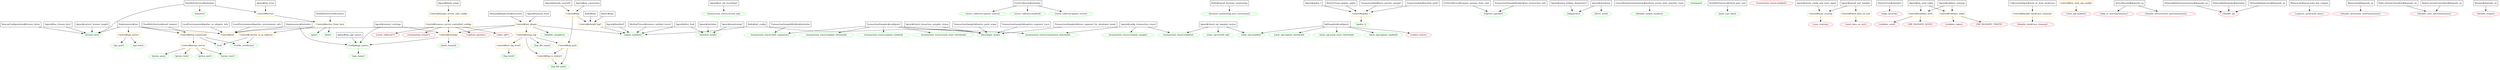 digraph AgentEnabled {
  node[color=green]
  "[agent_enabled]"
  "[developer_mode]"
  "[monitor_mode]"
  "[slow_sql.explain_threshold]"
  "[slow_sql.stack_trace_threshold]"
  "[slow_sql.explain_enabled]"
  "[slow_sql.enabled]"
  "[slow_sql.record_sql]"
  "[transaction_tracer.limit_segments]"
  "[transaction_tracer.stack_trace_threshold]"
  "[transaction_tracer.explain_threshold]"
  "[transaction_tracer.explain_enabled]"
  "[transaction_tracer.transaction_threshold]"
  "[transaction_tracer.record_sql]"
  "[transaction_tracer.random_sample]"
  "[transaction_tracer.enabled]"
  "[error_collector.capture_source]"
  "[error_collector.enabled]"
  "[error_collector.ignore_errors]"
  "[browser_monitoring.auto_instrument]"
  "[license_key]"
  "[ssl]"
  "[verify_certificate]"
  "[api_host]"
  "[api_port]"
  "[proxy_host]"
  "[proxy_port]"
  "[proxy_user]"
  "[proxy_pass]"
  "[host]"
  "[port]"
  "[timeout]"
  "[log_level]"
  "[apdex_t]"
  "[capture_params]"
  "[app_name]"
  "[multi_homed]"
  "[disable_samplers]"
  "[log_file_name]"
  "[log_file_path]"
  "[dispatcher]"
  "[force_send]"
  "[disable_mobile_headers]"
  "[textmate]"
  "[post_size_limit]"

  node[color=red]
  "{collect_traces}"
  "{transaction_tracer.enabled}"
  "{transaction_tracer.enabled}"
  "{sync_startup}"
  "{send_data_on_exit}"
  "{high_security}"
  "{validate_seed}"
  "{NR_VALIDATE_SEED}"
  "{validate_token}"
  "{NR_VALIDATE_TOKEN}"
  "{disable_backtrace_cleanup}"
  "{slow_sql.enabled}"
  "{skip_ar_instrumentation}"
  "{disable_activerecord_instrumentation}"
  "{disable_dj}"
  "{capture_memcache_keys}"
  "{disable_memcache_instrumentation}"
  "{disable_view_instrumentation}"
  "{disable_resque}"
  "{slow_sql*}"
  "{error_collector*}"
  "{transaction_tracer*}"
  "{capture_params}"

  node[shape=box,color=orange]
  "Control#init_plugin"
  "Control#apdex_t"
  "Control#sync_startup"
  "Control#send_data_on_exit"
  "Control#validate_seed"
  "Control#validate_token"
  "Control#disable_backtrace_cleanup?"
  "Control#has_slow_sql_config?"
  "Control#settings"
  "Control#api_server"
  "Control#proxy_server"
  "Control#server_from_host"
  "Control#remove_server_controlled_configs"
  "Control#http_connection"
  "Control#set_log_level!"
  "Control#log_path"
  "Control#log_to_stdout?"
  "Control#convert_to_ip_address"
  "Control#server"
  "Control#merge_server_side_config"
  "Control#setup_log"
  "Control#should_log?"
  "Control#log!"
  "Control#env"

  node[color=green]
  "Config#app_names"

  node[color=black]
  "LocalEnvironment#gather_ar_adapter_info"
  "LocalEnvironment#gather_environment_info"

  "Agent#initialize"
  "Agent#after_fork"
  "Agent#disabled?"
  "Agent#shutdown"
  "Agent#using_forking_dispatcher?"
  "Agent#has_license_key?"
  "Agent#correct_license_length"
  "Agent#apdex_f"
  "Agent#check_config_and_start_agent"
  "Agent#install_exit_handler"
  "Agent#log_app_names"
  "Agent#connect_settings"
  "Agent#log_seed_token"
  "Agent#log_error"
  "Agent#monitoring?"
  "Agent#check_trasaction_sampler_status"
  "Agent#check_sql_sampler_status"
  "Agent#config_transaction_tracer"
  "Agent#set_sql_recording!"
  "Agent#already_started?"
  "Agent#log_connection"
  "Agent#manual_start"

  "MethodTracer#remove_method_tracer"

  "ErrorCollector#initialize"
  "ErrorCollector#request_params_from_opts"

  "ControllerInstrumentation#perform_action_with_newrelic_trace"

  "NewRelicService#initialize"
  "NewRelicService#check_post_size"
  "NewRelicService#connect"
  "NewRelicService#send_request"

  "SqlSampler#configure!"

  "TransactionSampler#configure!"
  "TransactionSampler#notice_push_scope"
  "TransactionSampler#capture_segment_trace"
  "TransactionSampler#store_segment_for_developer_mode"

  "NoticeError#initialize"

  "BeaconConfiguration#license_bytes"

  "ActiveRecord#depends_on"
  "DelayedJobInstrumentation#depends_on"
  "Memcache#memcache_key_snippet"
  "Memcache#depends_on"
  "Rails::ActionController#depends_on"
  "Rails3::ActionController#depends_on"
  "Resque#depends_on"

  "DelayedJobSampler#initialize"
  "DelayedJobInjection#depends_on"

  "MetricFrame.update_apdex"

  "TranactionInfo#force_persist_sample?"
  "TranactionInfo#include_guid?"

  "TransactionSampleBuilder#initialize"
  "TransactionSampleBuilder#set_transaction_info"

  "Rails#install_browser_monitoring"
  "Rails#log!"
  "Rails3#log!"

  "CollectionHelper#strip_nr_from_backtrace"

  "Deployments#initialize"

#######

  "Control#init_plugin" -> "[agent_enabled]"
  "Control#init_plugin" -> "Control#settings"
  "Control#init_plugin" -> "Control#setup_log"
  "Control#init_plugin" -> "Control#env"
  "Control#init_plugin" -> "[disable_samplers]"
  "Control#should_log?" -> "[agent_enabled]" 
  "Control#apdex_t" -> "[apdex_t]"
  "Control#sync_startup" -> "{sync_startup}"
  "Control#send_data_on_exit" -> "{send_data_on_exit}"
  "Control#validate_seed" -> "{validate_seed}"
  "Control#validate_seed" -> "{NR_VALIDATE_SEED}"
  "Control#validate_token" -> "{validate_token}"
  "Control#validate_token" -> "{NR_VALIDATE_TOKEN}"
  "Control#disable_backtrace_cleanup?" -> "{disable_backtrace_cleanup}"
  "Control#has_slow_sql_config?" -> "{slow_sql.enabled}"
  "Control#settings" -> "Config#app_names"
  "Control#settings" -> "[multi_homed]"
  "Control#api_server" -> "[api_host]"
  "Control#api_server" -> "[api_port]"
  "Control#proxy_server" -> "[proxy_host]"
  "Control#proxy_server" -> "[proxy_port]"
  "Control#proxy_server" -> "[proxy_user]"
  "Control#proxy_server" -> "[proxy_pass]"
  "Control#server_from_host" -> "[host]"
  "Control#server_from_host" -> "[port]"
  "Control#server_from_host" -> "Control#convert_to_ip_address"
  "Control#remove_server_controlled_configs" -> "{transaction_tracer*}"
  "Control#remove_server_controlled_configs" -> "{slow_sql*}"
  "Control#remove_server_controlled_configs" -> "{error_collector*}"
  "Control#remove_server_controlled_configs" -> "{capture_params}"
  "Control#remove_server_controlled_configs" -> "Control#settings"
  "Control#http_connection" -> "[ssl]"
  "Control#http_connection" -> "[verify_certificate]"
  "Control#http_connection" -> "Control#proxy_server"
  "Control#set_log_level!" -> "[log_level]"
  "Control#log_path" -> "[log_file_path]"
  "Control#log_path" -> "Control#log_to_stdout?"
  "Control#log_to_stdout?" -> "[log_file_path]"
  "Control#convert_to_ip_address" -> "[ssl]"
  "Control#convert_to_ip_address" -> "[verify_certificate]"
  "Control#server" -> "Control#server_from_host"
  "Control#merge_server_side_config" -> "Control#remove_server_controlled_configs"
  "Control#setup_log" -> "Control#set_log_level!"
  "Control#setup_log" -> "Control#log_path"
  "Control#setup_log" -> "Control#log_to_stdout?"
  "Control#setup_log" -> "[log_file_name]"
  "Control#log!" -> "Control#should_log?"
  "Control#log!" -> "Control#log_path"

  "LocalEnvironment#gather_ar_adapter_info" -> "Control#env"
  "LocalEnvironment#gather_environment_info" -> "Control#env"

  "Agent#initialize" -> "[monitor_mode]"
  "Agent#after_fork" -> "[agent_enabled]"
  "Agent#after_fork" -> "[monitor_mode]"
  "Agent#disabled?" -> "[agent_enabled]"
  "Agent#shutdown" -> "[force_send]"
  "Agent#shutdown" -> "[dispatcher]"
  "Agent#using_forking_dispatcher?" -> "[dispatcher]"
  "Agent#has_license_key?" -> "[license_key]"
  "Agent#correct_license_length" -> "[license_key]"
  "Agent#apdex_f" -> "Control#apdex_t"
  "Agent#check_config_and_start_agent" -> "Control#sync_startup"
  "Agent#install_exit_handler" -> "Control#sync_startup"
  "Agent#install_exit_handler" -> "Control#send_data_on_exit"
  "Agent#log_app_names" -> "Config#app_names"
  "Agent#connect_settings" -> "Config#app_names"
  "Agent#connect_settings" -> "Control#settings"
  "Agent#log_seed_token" -> "Control#validate_seed"
  "Agent#log_seed_token" -> "Control#validate_token"
  "Agent#validate_settings" -> "Control#validate_seed"
  "Agent#validate_settings" -> "Control#validate_token"
  "Agent#log_error" -> "Control#server"
  "Agent#finish_setup" -> "Control#merge_server_side_config"
  "Agent#monitoring?" -> "[monitor_mode]"
  "Agent#check_trasaction_sampler_status" -> "[developer_mode]"
  "Agent#check_sql_sampler_status" -> "[slow_sql.enabled]"
  "Agent#check_sql_sampler_status" -> "[slow_sql.record_sql]"
  "Agent#check_sql_sampler_status" -> "[transaction_tracer.enabled]"
  "Agent#config_transaction_tracer" -> "[transaction_tracer.enabled]"
  "Agent#config_transaction_tracer" -> "[transaction_tracer.random_sample]"
  "Agent#config_transaction_tracer" -> "[transaction_tracer.transaction_threshold]"
  "Agent#set_sql_recording!" -> "[transaction_tracer.record_sql]"
  "Agent#already_started?" -> "Control#log!"
  "Agent#log_connection" -> "Control#log!"
  "Agent#manual_start" -> "Control#init_plugin"

  "MethodTracer#remove_method_tracer" -> "[agent_enabled]"

  "Rails#init_config" -> "[agent_enabled]"
  "Rails#init_config" -> "[developer_mode]"

  "ErrorCollector#initialize" -> "[error_collector.enabled]"
  "ErrorCollector#initialize" -> "[error_collector.capture_source]"
  "ErrorCollector#initialize" -> "[error_collector.ignore_errors]"
  "ErrorCollector#request_params_from_opts" -> "[capture_params]"

  "ControllerInstrumentation#perform_action_with_newrelic_trace" -> "[disable_mobile_headers]"

  "NewRelicService#initialize" -> "[timeout]"
  "NewRelicService#initialize" -> "[license_key]"
  "NewRelicService#initialize" -> "Control#server"
  "NewRelicService#check_post_size" -> "[post_size_limit]"
  "NewRelicService#connect" -> "Control#server_from_host"
  "NewRelicService#send_request" -> "Control#http_connection"

  "SqlSampler#configure!" -> "{collect_traces}"
  "SqlSampler#configure!" -> "[slow_sql.explain_threshold]"
  "SqlSampler#configure!" -> "[slow_sql.explain_enabled]"
  "SqlSampler#configure!" -> "[slow_sql.stack_trace_threshold]"
  "SqlSampler#configure!" -> "[slow_sql.enabled]"

  "TransactionSampler#configure!" -> "[transaction_tracer.limit_segments]"
  "TransactionSampler#configure!" -> "[transaction_tracer.stack_trace_threshold]"
  "TransactionSampler#configure!" -> "[transaction_tracer.explain_threshold]"
  "TransactionSampler#configure!" -> "[transaction_tracer.explain_enabled]"
  "TransactionSampler#configure!" -> "[transaction_tracer.transaction_threshold]"
  "TransactionSampler#configure!" -> "[developer_mode]"
  "TransactionSampler#notice_push_scope" -> "[developer_mode]"
  "TransactionSampler#capture_segment_trace" -> "[developer_mode]"
  "TransactionSampler#store_segment_for_developer_mode" -> "[developer_mode]"

  "NoticeError#initialize" -> "{high_security}"

  "BeaconConfiguration#license_bytes" -> "[license_key]"

  "ActiveRecord#depends_on" -> "{skip_ar_instrumentation}"
  "ActiveRecord#depends_on" -> "{disable_activerecord_instrumentation}"

  "DelayedJobInstrumentation#depends_on" -> "{disable_dj}"

  "Memcache#memcache_key_snippet" -> "{capture_memcache_keys}"
  "Memcache#depends_on" -> "{disable_memcache_instrumentation}"

  "Rails::ActionController#depends_on" -> "{disable_view_instrumentation}"
  "Rails3::ActionController#depends_on" -> "{disable_view_instrumentation}"
  "Resque#depends_on" -> "{disable_resque}"

  "DelayedJobSampler#initialize" -> "{disable_dj}"
  "DelayedJobInjection#depends_on" -> "{disable_dj}"
  "DelayedJobInjection#executes" -> "Control#init_plugin"

  "MetricFrame.update_apdex" -> "Control#apdex_t"

  "TranactionInfo#force_persist_sample?" -> "Control#apdex_t"
  "TranactionInfo#include_guid?" -> "Control#apdex_t"

  "TransactionSampleBuilder#initialize" -> "[transaction_tracer.limit_segments]"
  "TransactionSampleBuilder#set_transaction_info" -> "[capture_params]"

  "Rails#install_browser_monitoring" -> "[browser_monitoring.auto_instrument]"
  "Rails#log!" -> "Control#should_log?"
  "Rails3#log!" -> "Control#should_log?"

  "CollectionHelper#strip_nr_from_backtrace" -> "Control#disable_backtrace_cleanup?"

  "Deployments#initialize" -> "Config#app_names"
  "Deployments#initialize" -> "Control#env"
  "Deployments#run" -> "Control#http_connection"
  "Deployments#run" -> "Control#env"
  "Deployments#run" -> "[license_key]"
  "Deployments#run" -> "Control#api_server"

  "Config#app_names" -> "[app_name]"
}
